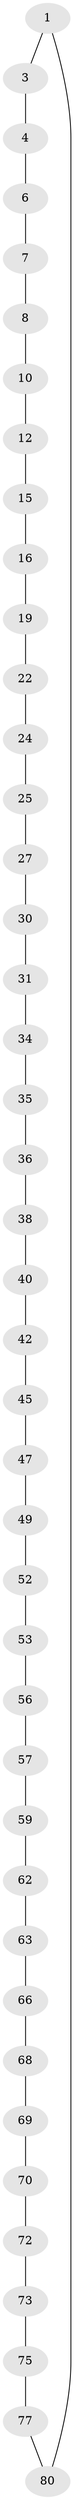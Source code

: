 // original degree distribution, {2: 1.0}
// Generated by graph-tools (version 1.1) at 2025/19/03/04/25 18:19:58]
// undirected, 42 vertices, 42 edges
graph export_dot {
graph [start="1"]
  node [color=gray90,style=filled];
  1 [super="+2"];
  3;
  4 [super="+5"];
  6;
  7;
  8 [super="+9"];
  10 [super="+11"];
  12 [super="+13"];
  15;
  16 [super="+17"];
  19 [super="+20"];
  22 [super="+23"];
  24;
  25 [super="+26"];
  27 [super="+28"];
  30;
  31 [super="+32"];
  34;
  35;
  36 [super="+37"];
  38 [super="+39"];
  40 [super="+41"];
  42 [super="+43"];
  45 [super="+46"];
  47 [super="+48"];
  49 [super="+50"];
  52;
  53 [super="+54"];
  56;
  57 [super="+58"];
  59 [super="+60"];
  62;
  63 [super="+64"];
  66 [super="+67"];
  68;
  69;
  70 [super="+71"];
  72;
  73 [super="+74"];
  75 [super="+76"];
  77 [super="+78"];
  80 [super="+81"];
  1 -- 3;
  1 -- 80;
  3 -- 4;
  4 -- 6;
  6 -- 7;
  7 -- 8;
  8 -- 10;
  10 -- 12;
  12 -- 15;
  15 -- 16;
  16 -- 19;
  19 -- 22;
  22 -- 24;
  24 -- 25;
  25 -- 27;
  27 -- 30;
  30 -- 31;
  31 -- 34;
  34 -- 35;
  35 -- 36;
  36 -- 38;
  38 -- 40;
  40 -- 42;
  42 -- 45;
  45 -- 47;
  47 -- 49;
  49 -- 52;
  52 -- 53;
  53 -- 56;
  56 -- 57;
  57 -- 59;
  59 -- 62;
  62 -- 63;
  63 -- 66;
  66 -- 68;
  68 -- 69;
  69 -- 70;
  70 -- 72;
  72 -- 73;
  73 -- 75;
  75 -- 77;
  77 -- 80;
}

